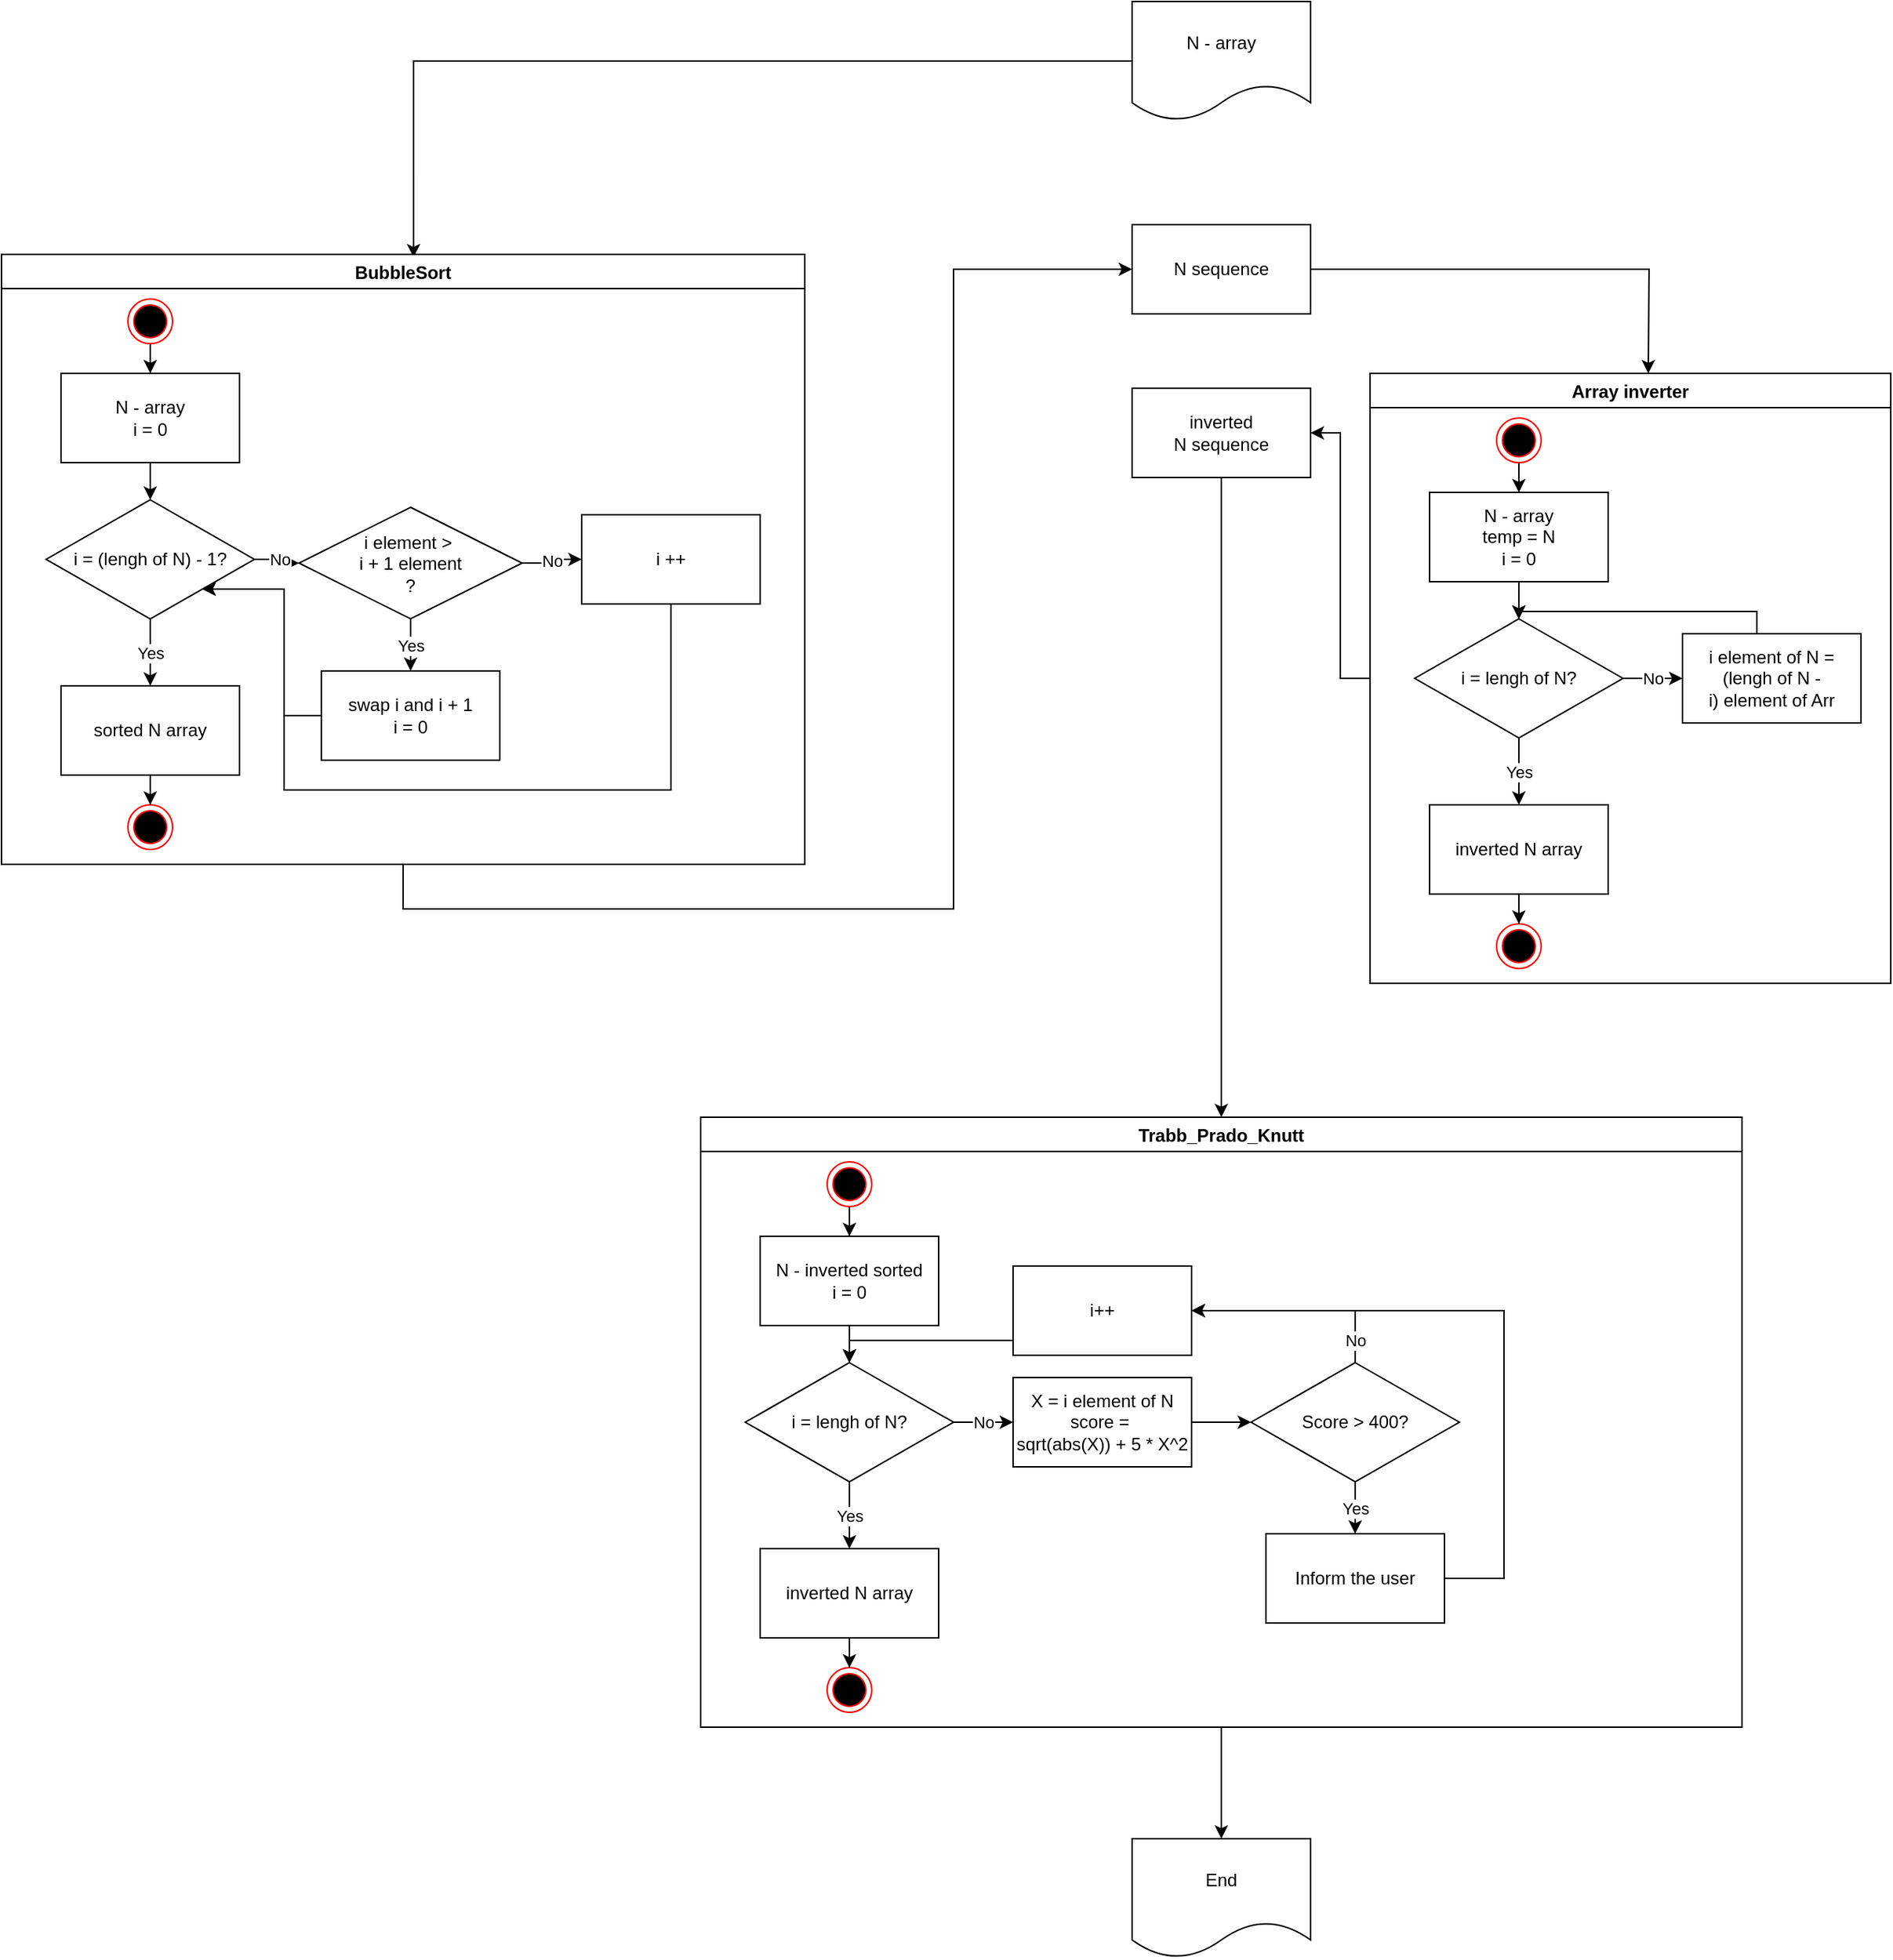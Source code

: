 <mxfile version="14.1.8" type="github">
  <diagram name="Page-1" id="9f46799a-70d6-7492-0946-bef42562c5a5">
    <mxGraphModel dx="1998" dy="922" grid="1" gridSize="10" guides="1" tooltips="1" connect="1" arrows="1" fold="1" page="1" pageScale="1" pageWidth="1100" pageHeight="850" background="#ffffff" math="0" shadow="0">
      <root>
        <mxCell id="0" />
        <mxCell id="1" parent="0" />
        <mxCell id="zsuysDpaAxi5N6dCsfD_-26" style="edgeStyle=orthogonalEdgeStyle;rounded=0;orthogonalLoop=1;jettySize=auto;html=1;entryX=0.513;entryY=0.005;entryDx=0;entryDy=0;entryPerimeter=0;" edge="1" parent="1" source="zsuysDpaAxi5N6dCsfD_-1" target="zsuysDpaAxi5N6dCsfD_-3">
          <mxGeometry relative="1" as="geometry" />
        </mxCell>
        <mxCell id="zsuysDpaAxi5N6dCsfD_-1" value="N - array" style="shape=document;whiteSpace=wrap;html=1;boundedLbl=1;" vertex="1" parent="1">
          <mxGeometry x="380" y="40" width="120" height="80" as="geometry" />
        </mxCell>
        <mxCell id="zsuysDpaAxi5N6dCsfD_-3" value="BubbleSort" style="swimlane;startSize=23;" vertex="1" parent="1">
          <mxGeometry x="-380" y="210" width="540" height="410" as="geometry" />
        </mxCell>
        <mxCell id="zsuysDpaAxi5N6dCsfD_-4" value="" style="ellipse;html=1;shape=endState;fillColor=#000000;strokeColor=#ff0000;" vertex="1" parent="zsuysDpaAxi5N6dCsfD_-3">
          <mxGeometry x="85" y="370" width="30" height="30" as="geometry" />
        </mxCell>
        <mxCell id="zsuysDpaAxi5N6dCsfD_-14" style="edgeStyle=orthogonalEdgeStyle;rounded=0;orthogonalLoop=1;jettySize=auto;html=1;" edge="1" parent="zsuysDpaAxi5N6dCsfD_-3" source="zsuysDpaAxi5N6dCsfD_-5" target="zsuysDpaAxi5N6dCsfD_-6">
          <mxGeometry relative="1" as="geometry" />
        </mxCell>
        <mxCell id="zsuysDpaAxi5N6dCsfD_-5" value="" style="ellipse;html=1;shape=endState;fillColor=#000000;strokeColor=#ff0000;" vertex="1" parent="zsuysDpaAxi5N6dCsfD_-3">
          <mxGeometry x="85" y="30" width="30" height="30" as="geometry" />
        </mxCell>
        <mxCell id="zsuysDpaAxi5N6dCsfD_-13" style="edgeStyle=orthogonalEdgeStyle;rounded=0;orthogonalLoop=1;jettySize=auto;html=1;" edge="1" parent="zsuysDpaAxi5N6dCsfD_-3" source="zsuysDpaAxi5N6dCsfD_-6" target="zsuysDpaAxi5N6dCsfD_-7">
          <mxGeometry relative="1" as="geometry" />
        </mxCell>
        <mxCell id="zsuysDpaAxi5N6dCsfD_-6" value="N - array&lt;br&gt;i = 0" style="rounded=0;whiteSpace=wrap;html=1;" vertex="1" parent="zsuysDpaAxi5N6dCsfD_-3">
          <mxGeometry x="40" y="80" width="120" height="60" as="geometry" />
        </mxCell>
        <mxCell id="zsuysDpaAxi5N6dCsfD_-17" value="Yes" style="edgeStyle=orthogonalEdgeStyle;rounded=0;orthogonalLoop=1;jettySize=auto;html=1;entryX=0.5;entryY=0;entryDx=0;entryDy=0;" edge="1" parent="zsuysDpaAxi5N6dCsfD_-3" source="zsuysDpaAxi5N6dCsfD_-7" target="zsuysDpaAxi5N6dCsfD_-10">
          <mxGeometry relative="1" as="geometry" />
        </mxCell>
        <mxCell id="zsuysDpaAxi5N6dCsfD_-19" value="No" style="edgeStyle=orthogonalEdgeStyle;rounded=0;orthogonalLoop=1;jettySize=auto;html=1;entryX=0;entryY=0.5;entryDx=0;entryDy=0;" edge="1" parent="zsuysDpaAxi5N6dCsfD_-3" source="zsuysDpaAxi5N6dCsfD_-7" target="zsuysDpaAxi5N6dCsfD_-16">
          <mxGeometry relative="1" as="geometry" />
        </mxCell>
        <mxCell id="zsuysDpaAxi5N6dCsfD_-7" value="i = (lengh of N) - 1?" style="rhombus;whiteSpace=wrap;html=1;" vertex="1" parent="zsuysDpaAxi5N6dCsfD_-3">
          <mxGeometry x="30" y="165" width="140" height="80" as="geometry" />
        </mxCell>
        <mxCell id="zsuysDpaAxi5N6dCsfD_-12" style="edgeStyle=orthogonalEdgeStyle;rounded=0;orthogonalLoop=1;jettySize=auto;html=1;entryX=0.5;entryY=0;entryDx=0;entryDy=0;" edge="1" parent="zsuysDpaAxi5N6dCsfD_-3" source="zsuysDpaAxi5N6dCsfD_-10" target="zsuysDpaAxi5N6dCsfD_-4">
          <mxGeometry relative="1" as="geometry" />
        </mxCell>
        <mxCell id="zsuysDpaAxi5N6dCsfD_-10" value="sorted N array" style="rounded=0;whiteSpace=wrap;html=1;" vertex="1" parent="zsuysDpaAxi5N6dCsfD_-3">
          <mxGeometry x="40" y="290" width="120" height="60" as="geometry" />
        </mxCell>
        <mxCell id="zsuysDpaAxi5N6dCsfD_-20" value="Yes" style="edgeStyle=orthogonalEdgeStyle;rounded=0;orthogonalLoop=1;jettySize=auto;html=1;entryX=0.5;entryY=0;entryDx=0;entryDy=0;" edge="1" parent="zsuysDpaAxi5N6dCsfD_-3" source="zsuysDpaAxi5N6dCsfD_-16" target="zsuysDpaAxi5N6dCsfD_-18">
          <mxGeometry relative="1" as="geometry" />
        </mxCell>
        <mxCell id="zsuysDpaAxi5N6dCsfD_-23" value="No" style="edgeStyle=orthogonalEdgeStyle;rounded=0;orthogonalLoop=1;jettySize=auto;html=1;entryX=0;entryY=0.5;entryDx=0;entryDy=0;" edge="1" parent="zsuysDpaAxi5N6dCsfD_-3" source="zsuysDpaAxi5N6dCsfD_-16" target="zsuysDpaAxi5N6dCsfD_-22">
          <mxGeometry relative="1" as="geometry" />
        </mxCell>
        <mxCell id="zsuysDpaAxi5N6dCsfD_-16" value="i element &amp;gt;&amp;nbsp;&lt;br&gt;i + 1 element&lt;br&gt;?" style="rhombus;whiteSpace=wrap;html=1;" vertex="1" parent="zsuysDpaAxi5N6dCsfD_-3">
          <mxGeometry x="200" y="170" width="150" height="75" as="geometry" />
        </mxCell>
        <mxCell id="zsuysDpaAxi5N6dCsfD_-25" style="edgeStyle=orthogonalEdgeStyle;rounded=0;orthogonalLoop=1;jettySize=auto;html=1;entryX=1;entryY=1;entryDx=0;entryDy=0;" edge="1" parent="zsuysDpaAxi5N6dCsfD_-3" source="zsuysDpaAxi5N6dCsfD_-18" target="zsuysDpaAxi5N6dCsfD_-7">
          <mxGeometry relative="1" as="geometry">
            <Array as="points">
              <mxPoint x="190" y="310" />
              <mxPoint x="190" y="225" />
            </Array>
          </mxGeometry>
        </mxCell>
        <mxCell id="zsuysDpaAxi5N6dCsfD_-18" value="swap i and i + 1&lt;br&gt;i = 0" style="rounded=0;whiteSpace=wrap;html=1;" vertex="1" parent="zsuysDpaAxi5N6dCsfD_-3">
          <mxGeometry x="215" y="280" width="120" height="60" as="geometry" />
        </mxCell>
        <mxCell id="zsuysDpaAxi5N6dCsfD_-24" style="edgeStyle=orthogonalEdgeStyle;rounded=0;orthogonalLoop=1;jettySize=auto;html=1;entryX=1;entryY=1;entryDx=0;entryDy=0;" edge="1" parent="zsuysDpaAxi5N6dCsfD_-3" source="zsuysDpaAxi5N6dCsfD_-22" target="zsuysDpaAxi5N6dCsfD_-7">
          <mxGeometry relative="1" as="geometry">
            <Array as="points">
              <mxPoint x="450" y="360" />
              <mxPoint x="190" y="360" />
              <mxPoint x="190" y="225" />
            </Array>
          </mxGeometry>
        </mxCell>
        <mxCell id="zsuysDpaAxi5N6dCsfD_-22" value="i ++" style="rounded=0;whiteSpace=wrap;html=1;" vertex="1" parent="zsuysDpaAxi5N6dCsfD_-3">
          <mxGeometry x="390" y="175" width="120" height="60" as="geometry" />
        </mxCell>
        <mxCell id="zsuysDpaAxi5N6dCsfD_-51" style="edgeStyle=orthogonalEdgeStyle;rounded=0;orthogonalLoop=1;jettySize=auto;html=1;" edge="1" parent="1" source="zsuysDpaAxi5N6dCsfD_-28">
          <mxGeometry relative="1" as="geometry">
            <mxPoint x="727" y="290" as="targetPoint" />
          </mxGeometry>
        </mxCell>
        <mxCell id="zsuysDpaAxi5N6dCsfD_-28" value="N sequence" style="rounded=0;whiteSpace=wrap;html=1;" vertex="1" parent="1">
          <mxGeometry x="380" y="190" width="120" height="60" as="geometry" />
        </mxCell>
        <mxCell id="zsuysDpaAxi5N6dCsfD_-53" style="edgeStyle=orthogonalEdgeStyle;rounded=0;orthogonalLoop=1;jettySize=auto;html=1;entryX=1;entryY=0.5;entryDx=0;entryDy=0;" edge="1" parent="1" source="zsuysDpaAxi5N6dCsfD_-30" target="zsuysDpaAxi5N6dCsfD_-52">
          <mxGeometry relative="1" as="geometry" />
        </mxCell>
        <mxCell id="zsuysDpaAxi5N6dCsfD_-30" value="Array inverter" style="swimlane;startSize=23;" vertex="1" parent="1">
          <mxGeometry x="540" y="290" width="350" height="410" as="geometry" />
        </mxCell>
        <mxCell id="zsuysDpaAxi5N6dCsfD_-31" value="" style="ellipse;html=1;shape=endState;fillColor=#000000;strokeColor=#ff0000;" vertex="1" parent="zsuysDpaAxi5N6dCsfD_-30">
          <mxGeometry x="85" y="370" width="30" height="30" as="geometry" />
        </mxCell>
        <mxCell id="zsuysDpaAxi5N6dCsfD_-32" style="edgeStyle=orthogonalEdgeStyle;rounded=0;orthogonalLoop=1;jettySize=auto;html=1;" edge="1" parent="zsuysDpaAxi5N6dCsfD_-30" source="zsuysDpaAxi5N6dCsfD_-33" target="zsuysDpaAxi5N6dCsfD_-35">
          <mxGeometry relative="1" as="geometry" />
        </mxCell>
        <mxCell id="zsuysDpaAxi5N6dCsfD_-33" value="" style="ellipse;html=1;shape=endState;fillColor=#000000;strokeColor=#ff0000;" vertex="1" parent="zsuysDpaAxi5N6dCsfD_-30">
          <mxGeometry x="85" y="30" width="30" height="30" as="geometry" />
        </mxCell>
        <mxCell id="zsuysDpaAxi5N6dCsfD_-34" style="edgeStyle=orthogonalEdgeStyle;rounded=0;orthogonalLoop=1;jettySize=auto;html=1;" edge="1" parent="zsuysDpaAxi5N6dCsfD_-30" source="zsuysDpaAxi5N6dCsfD_-35" target="zsuysDpaAxi5N6dCsfD_-38">
          <mxGeometry relative="1" as="geometry" />
        </mxCell>
        <mxCell id="zsuysDpaAxi5N6dCsfD_-35" value="N - array&lt;br&gt;temp = N&lt;br&gt;i = 0" style="rounded=0;whiteSpace=wrap;html=1;" vertex="1" parent="zsuysDpaAxi5N6dCsfD_-30">
          <mxGeometry x="40" y="80" width="120" height="60" as="geometry" />
        </mxCell>
        <mxCell id="zsuysDpaAxi5N6dCsfD_-36" value="Yes" style="edgeStyle=orthogonalEdgeStyle;rounded=0;orthogonalLoop=1;jettySize=auto;html=1;entryX=0.5;entryY=0;entryDx=0;entryDy=0;" edge="1" parent="zsuysDpaAxi5N6dCsfD_-30" source="zsuysDpaAxi5N6dCsfD_-38" target="zsuysDpaAxi5N6dCsfD_-40">
          <mxGeometry relative="1" as="geometry" />
        </mxCell>
        <mxCell id="zsuysDpaAxi5N6dCsfD_-37" value="No" style="edgeStyle=orthogonalEdgeStyle;rounded=0;orthogonalLoop=1;jettySize=auto;html=1;entryX=0;entryY=0.5;entryDx=0;entryDy=0;" edge="1" parent="zsuysDpaAxi5N6dCsfD_-30" source="zsuysDpaAxi5N6dCsfD_-38" target="zsuysDpaAxi5N6dCsfD_-45">
          <mxGeometry relative="1" as="geometry">
            <mxPoint x="200.0" y="207.5" as="targetPoint" />
          </mxGeometry>
        </mxCell>
        <mxCell id="zsuysDpaAxi5N6dCsfD_-38" value="i = lengh of N?" style="rhombus;whiteSpace=wrap;html=1;" vertex="1" parent="zsuysDpaAxi5N6dCsfD_-30">
          <mxGeometry x="30" y="165" width="140" height="80" as="geometry" />
        </mxCell>
        <mxCell id="zsuysDpaAxi5N6dCsfD_-39" style="edgeStyle=orthogonalEdgeStyle;rounded=0;orthogonalLoop=1;jettySize=auto;html=1;entryX=0.5;entryY=0;entryDx=0;entryDy=0;" edge="1" parent="zsuysDpaAxi5N6dCsfD_-30" source="zsuysDpaAxi5N6dCsfD_-40" target="zsuysDpaAxi5N6dCsfD_-31">
          <mxGeometry relative="1" as="geometry" />
        </mxCell>
        <mxCell id="zsuysDpaAxi5N6dCsfD_-40" value="inverted N array" style="rounded=0;whiteSpace=wrap;html=1;" vertex="1" parent="zsuysDpaAxi5N6dCsfD_-30">
          <mxGeometry x="40" y="290" width="120" height="60" as="geometry" />
        </mxCell>
        <mxCell id="zsuysDpaAxi5N6dCsfD_-50" style="edgeStyle=orthogonalEdgeStyle;rounded=0;orthogonalLoop=1;jettySize=auto;html=1;entryX=0.5;entryY=0;entryDx=0;entryDy=0;" edge="1" parent="zsuysDpaAxi5N6dCsfD_-30" source="zsuysDpaAxi5N6dCsfD_-45" target="zsuysDpaAxi5N6dCsfD_-38">
          <mxGeometry relative="1" as="geometry">
            <Array as="points">
              <mxPoint x="260" y="160" />
              <mxPoint x="100" y="160" />
            </Array>
          </mxGeometry>
        </mxCell>
        <mxCell id="zsuysDpaAxi5N6dCsfD_-45" value="i element of N =&lt;br&gt;(lengh of N - &lt;br&gt;i) element of Arr" style="rounded=0;whiteSpace=wrap;html=1;" vertex="1" parent="zsuysDpaAxi5N6dCsfD_-30">
          <mxGeometry x="210" y="175" width="120" height="60" as="geometry" />
        </mxCell>
        <mxCell id="zsuysDpaAxi5N6dCsfD_-48" style="edgeStyle=orthogonalEdgeStyle;rounded=0;orthogonalLoop=1;jettySize=auto;html=1;entryX=0;entryY=0.5;entryDx=0;entryDy=0;" edge="1" parent="1" target="zsuysDpaAxi5N6dCsfD_-28">
          <mxGeometry relative="1" as="geometry">
            <mxPoint x="330" y="340" as="targetPoint" />
            <mxPoint x="-110" y="620" as="sourcePoint" />
            <Array as="points">
              <mxPoint x="-110" y="650" />
              <mxPoint x="260" y="650" />
              <mxPoint x="260" y="220" />
            </Array>
          </mxGeometry>
        </mxCell>
        <mxCell id="zsuysDpaAxi5N6dCsfD_-54" style="edgeStyle=orthogonalEdgeStyle;rounded=0;orthogonalLoop=1;jettySize=auto;html=1;entryX=0.5;entryY=0;entryDx=0;entryDy=0;" edge="1" parent="1" source="zsuysDpaAxi5N6dCsfD_-52" target="zsuysDpaAxi5N6dCsfD_-55">
          <mxGeometry relative="1" as="geometry">
            <mxPoint x="440.0" y="450" as="targetPoint" />
          </mxGeometry>
        </mxCell>
        <mxCell id="zsuysDpaAxi5N6dCsfD_-52" value="inverted &lt;br&gt;N sequence" style="rounded=0;whiteSpace=wrap;html=1;" vertex="1" parent="1">
          <mxGeometry x="380" y="300" width="120" height="60" as="geometry" />
        </mxCell>
        <mxCell id="zsuysDpaAxi5N6dCsfD_-80" style="edgeStyle=orthogonalEdgeStyle;rounded=0;orthogonalLoop=1;jettySize=auto;html=1;entryX=0.5;entryY=0;entryDx=0;entryDy=0;" edge="1" parent="1" source="zsuysDpaAxi5N6dCsfD_-55" target="zsuysDpaAxi5N6dCsfD_-79">
          <mxGeometry relative="1" as="geometry" />
        </mxCell>
        <mxCell id="zsuysDpaAxi5N6dCsfD_-55" value="Trabb_Prado_Knutt" style="swimlane;startSize=23;" vertex="1" parent="1">
          <mxGeometry x="90" y="790" width="700" height="410" as="geometry" />
        </mxCell>
        <mxCell id="zsuysDpaAxi5N6dCsfD_-56" value="" style="ellipse;html=1;shape=endState;fillColor=#000000;strokeColor=#ff0000;" vertex="1" parent="zsuysDpaAxi5N6dCsfD_-55">
          <mxGeometry x="85" y="370" width="30" height="30" as="geometry" />
        </mxCell>
        <mxCell id="zsuysDpaAxi5N6dCsfD_-57" style="edgeStyle=orthogonalEdgeStyle;rounded=0;orthogonalLoop=1;jettySize=auto;html=1;" edge="1" parent="zsuysDpaAxi5N6dCsfD_-55" source="zsuysDpaAxi5N6dCsfD_-58" target="zsuysDpaAxi5N6dCsfD_-60">
          <mxGeometry relative="1" as="geometry" />
        </mxCell>
        <mxCell id="zsuysDpaAxi5N6dCsfD_-58" value="" style="ellipse;html=1;shape=endState;fillColor=#000000;strokeColor=#ff0000;" vertex="1" parent="zsuysDpaAxi5N6dCsfD_-55">
          <mxGeometry x="85" y="30" width="30" height="30" as="geometry" />
        </mxCell>
        <mxCell id="zsuysDpaAxi5N6dCsfD_-59" style="edgeStyle=orthogonalEdgeStyle;rounded=0;orthogonalLoop=1;jettySize=auto;html=1;" edge="1" parent="zsuysDpaAxi5N6dCsfD_-55" source="zsuysDpaAxi5N6dCsfD_-60" target="zsuysDpaAxi5N6dCsfD_-63">
          <mxGeometry relative="1" as="geometry" />
        </mxCell>
        <mxCell id="zsuysDpaAxi5N6dCsfD_-60" value="N - inverted sorted&lt;br&gt;i = 0" style="rounded=0;whiteSpace=wrap;html=1;" vertex="1" parent="zsuysDpaAxi5N6dCsfD_-55">
          <mxGeometry x="40" y="80" width="120" height="60" as="geometry" />
        </mxCell>
        <mxCell id="zsuysDpaAxi5N6dCsfD_-61" value="Yes" style="edgeStyle=orthogonalEdgeStyle;rounded=0;orthogonalLoop=1;jettySize=auto;html=1;entryX=0.5;entryY=0;entryDx=0;entryDy=0;" edge="1" parent="zsuysDpaAxi5N6dCsfD_-55" source="zsuysDpaAxi5N6dCsfD_-63" target="zsuysDpaAxi5N6dCsfD_-65">
          <mxGeometry relative="1" as="geometry" />
        </mxCell>
        <mxCell id="zsuysDpaAxi5N6dCsfD_-62" value="No" style="edgeStyle=orthogonalEdgeStyle;rounded=0;orthogonalLoop=1;jettySize=auto;html=1;entryX=0;entryY=0.5;entryDx=0;entryDy=0;" edge="1" parent="zsuysDpaAxi5N6dCsfD_-55" source="zsuysDpaAxi5N6dCsfD_-63" target="zsuysDpaAxi5N6dCsfD_-67">
          <mxGeometry relative="1" as="geometry">
            <mxPoint x="200.0" y="207.5" as="targetPoint" />
          </mxGeometry>
        </mxCell>
        <mxCell id="zsuysDpaAxi5N6dCsfD_-63" value="i = lengh of N?" style="rhombus;whiteSpace=wrap;html=1;" vertex="1" parent="zsuysDpaAxi5N6dCsfD_-55">
          <mxGeometry x="30" y="165" width="140" height="80" as="geometry" />
        </mxCell>
        <mxCell id="zsuysDpaAxi5N6dCsfD_-64" style="edgeStyle=orthogonalEdgeStyle;rounded=0;orthogonalLoop=1;jettySize=auto;html=1;entryX=0.5;entryY=0;entryDx=0;entryDy=0;" edge="1" parent="zsuysDpaAxi5N6dCsfD_-55" source="zsuysDpaAxi5N6dCsfD_-65" target="zsuysDpaAxi5N6dCsfD_-56">
          <mxGeometry relative="1" as="geometry" />
        </mxCell>
        <mxCell id="zsuysDpaAxi5N6dCsfD_-65" value="inverted N array" style="rounded=0;whiteSpace=wrap;html=1;" vertex="1" parent="zsuysDpaAxi5N6dCsfD_-55">
          <mxGeometry x="40" y="290" width="120" height="60" as="geometry" />
        </mxCell>
        <mxCell id="zsuysDpaAxi5N6dCsfD_-69" style="edgeStyle=orthogonalEdgeStyle;rounded=0;orthogonalLoop=1;jettySize=auto;html=1;entryX=0;entryY=0.5;entryDx=0;entryDy=0;" edge="1" parent="zsuysDpaAxi5N6dCsfD_-55" source="zsuysDpaAxi5N6dCsfD_-67" target="zsuysDpaAxi5N6dCsfD_-68">
          <mxGeometry relative="1" as="geometry" />
        </mxCell>
        <mxCell id="zsuysDpaAxi5N6dCsfD_-67" value="X = i element of N&lt;br&gt;score =&amp;nbsp;&lt;br&gt;sqrt(abs(X)) + 5 * X^2" style="rounded=0;whiteSpace=wrap;html=1;" vertex="1" parent="zsuysDpaAxi5N6dCsfD_-55">
          <mxGeometry x="210" y="175" width="120" height="60" as="geometry" />
        </mxCell>
        <mxCell id="zsuysDpaAxi5N6dCsfD_-71" value="Yes" style="edgeStyle=orthogonalEdgeStyle;rounded=0;orthogonalLoop=1;jettySize=auto;html=1;" edge="1" parent="zsuysDpaAxi5N6dCsfD_-55" source="zsuysDpaAxi5N6dCsfD_-68" target="zsuysDpaAxi5N6dCsfD_-70">
          <mxGeometry relative="1" as="geometry" />
        </mxCell>
        <mxCell id="zsuysDpaAxi5N6dCsfD_-76" value="No" style="edgeStyle=orthogonalEdgeStyle;rounded=0;orthogonalLoop=1;jettySize=auto;html=1;entryX=1;entryY=0.5;entryDx=0;entryDy=0;" edge="1" parent="zsuysDpaAxi5N6dCsfD_-55" source="zsuysDpaAxi5N6dCsfD_-68" target="zsuysDpaAxi5N6dCsfD_-75">
          <mxGeometry x="-0.793" relative="1" as="geometry">
            <Array as="points">
              <mxPoint x="440" y="130" />
            </Array>
            <mxPoint as="offset" />
          </mxGeometry>
        </mxCell>
        <mxCell id="zsuysDpaAxi5N6dCsfD_-68" value="Score &amp;gt; 400?" style="rhombus;whiteSpace=wrap;html=1;" vertex="1" parent="zsuysDpaAxi5N6dCsfD_-55">
          <mxGeometry x="370" y="165" width="140" height="80" as="geometry" />
        </mxCell>
        <mxCell id="zsuysDpaAxi5N6dCsfD_-77" style="edgeStyle=orthogonalEdgeStyle;rounded=0;orthogonalLoop=1;jettySize=auto;html=1;entryX=1;entryY=0.5;entryDx=0;entryDy=0;" edge="1" parent="zsuysDpaAxi5N6dCsfD_-55" source="zsuysDpaAxi5N6dCsfD_-70" target="zsuysDpaAxi5N6dCsfD_-75">
          <mxGeometry relative="1" as="geometry">
            <Array as="points">
              <mxPoint x="540" y="310" />
              <mxPoint x="540" y="130" />
            </Array>
          </mxGeometry>
        </mxCell>
        <mxCell id="zsuysDpaAxi5N6dCsfD_-70" value="Inform the user" style="rounded=0;whiteSpace=wrap;html=1;" vertex="1" parent="zsuysDpaAxi5N6dCsfD_-55">
          <mxGeometry x="380" y="280" width="120" height="60" as="geometry" />
        </mxCell>
        <mxCell id="zsuysDpaAxi5N6dCsfD_-78" style="edgeStyle=orthogonalEdgeStyle;rounded=0;orthogonalLoop=1;jettySize=auto;html=1;entryX=0.5;entryY=0;entryDx=0;entryDy=0;" edge="1" parent="zsuysDpaAxi5N6dCsfD_-55" source="zsuysDpaAxi5N6dCsfD_-75" target="zsuysDpaAxi5N6dCsfD_-63">
          <mxGeometry relative="1" as="geometry">
            <Array as="points">
              <mxPoint x="100" y="150" />
            </Array>
          </mxGeometry>
        </mxCell>
        <mxCell id="zsuysDpaAxi5N6dCsfD_-75" value="i++" style="rounded=0;whiteSpace=wrap;html=1;" vertex="1" parent="zsuysDpaAxi5N6dCsfD_-55">
          <mxGeometry x="210" y="100" width="120" height="60" as="geometry" />
        </mxCell>
        <mxCell id="zsuysDpaAxi5N6dCsfD_-79" value="End" style="shape=document;whiteSpace=wrap;html=1;boundedLbl=1;" vertex="1" parent="1">
          <mxGeometry x="380" y="1275" width="120" height="80" as="geometry" />
        </mxCell>
      </root>
    </mxGraphModel>
  </diagram>
</mxfile>
